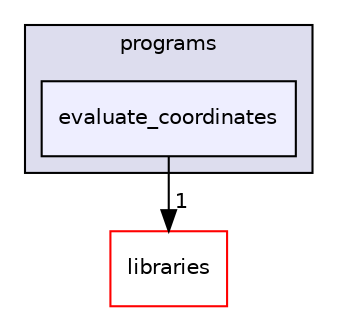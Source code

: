 digraph "xmipp/applications/programs/evaluate_coordinates" {
  compound=true
  node [ fontsize="10", fontname="Helvetica"];
  edge [ labelfontsize="10", labelfontname="Helvetica"];
  subgraph clusterdir_592b16dc4070b933e5655da2b0d20bbb {
    graph [ bgcolor="#ddddee", pencolor="black", label="programs" fontname="Helvetica", fontsize="10", URL="dir_592b16dc4070b933e5655da2b0d20bbb.html"]
  dir_12b3a7518b7c5a6eb3c8c9e1aafe8806 [shape=box, label="evaluate_coordinates", style="filled", fillcolor="#eeeeff", pencolor="black", URL="dir_12b3a7518b7c5a6eb3c8c9e1aafe8806.html"];
  }
  dir_29dba3f3840f20df3b04d1972e99046b [shape=box label="libraries" fillcolor="white" style="filled" color="red" URL="dir_29dba3f3840f20df3b04d1972e99046b.html"];
  dir_12b3a7518b7c5a6eb3c8c9e1aafe8806->dir_29dba3f3840f20df3b04d1972e99046b [headlabel="1", labeldistance=1.5 headhref="dir_000076_000027.html"];
}
